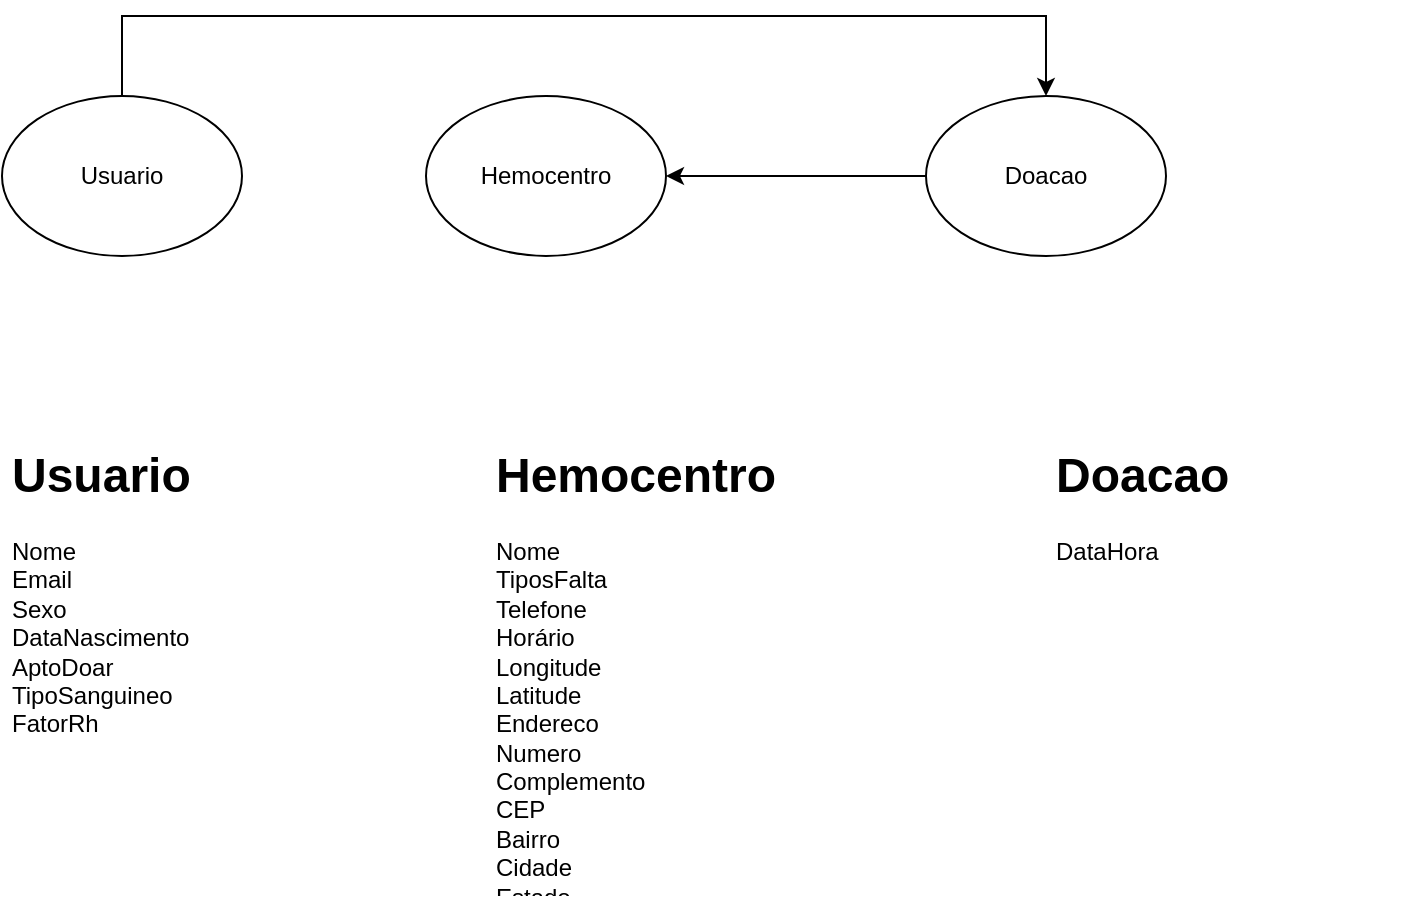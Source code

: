 <mxfile version="11.1.4" type="device"><diagram id="cadNfXS099EM1ThK2oqt" name="Edge"><mxGraphModel dx="1108" dy="512" grid="1" gridSize="10" guides="1" tooltips="1" connect="1" arrows="1" fold="1" page="1" pageScale="1" pageWidth="827" pageHeight="1169" math="0" shadow="0"><root><mxCell id="0"/><mxCell id="1" parent="0"/><mxCell id="QmQRKQyK6D1DdVINClYU-24" style="edgeStyle=orthogonalEdgeStyle;rounded=0;orthogonalLoop=1;jettySize=auto;html=1;entryX=0.5;entryY=0;entryDx=0;entryDy=0;" edge="1" parent="1" source="QmQRKQyK6D1DdVINClYU-5" target="QmQRKQyK6D1DdVINClYU-9"><mxGeometry relative="1" as="geometry"><mxPoint x="698" y="70" as="targetPoint"/><Array as="points"><mxPoint x="158" y="80"/><mxPoint x="620" y="80"/></Array></mxGeometry></mxCell><mxCell id="QmQRKQyK6D1DdVINClYU-5" value="" style="ellipse;whiteSpace=wrap;html=1;" vertex="1" parent="1"><mxGeometry x="98" y="120" width="120" height="80" as="geometry"/></mxCell><mxCell id="QmQRKQyK6D1DdVINClYU-6" value="Usuario" style="text;html=1;strokeColor=none;fillColor=none;align=center;verticalAlign=middle;whiteSpace=wrap;rounded=0;" vertex="1" parent="1"><mxGeometry x="138" y="150" width="40" height="20" as="geometry"/></mxCell><mxCell id="QmQRKQyK6D1DdVINClYU-7" value="" style="ellipse;whiteSpace=wrap;html=1;" vertex="1" parent="1"><mxGeometry x="310" y="120" width="120" height="80" as="geometry"/></mxCell><mxCell id="QmQRKQyK6D1DdVINClYU-8" value="Hemocentro" style="text;html=1;strokeColor=none;fillColor=none;align=center;verticalAlign=middle;whiteSpace=wrap;rounded=0;" vertex="1" parent="1"><mxGeometry x="350" y="150" width="40" height="20" as="geometry"/></mxCell><mxCell id="QmQRKQyK6D1DdVINClYU-26" style="edgeStyle=orthogonalEdgeStyle;rounded=0;orthogonalLoop=1;jettySize=auto;html=1;entryX=1;entryY=0.5;entryDx=0;entryDy=0;" edge="1" parent="1" source="QmQRKQyK6D1DdVINClYU-9" target="QmQRKQyK6D1DdVINClYU-7"><mxGeometry relative="1" as="geometry"/></mxCell><mxCell id="QmQRKQyK6D1DdVINClYU-9" value="" style="ellipse;whiteSpace=wrap;html=1;" vertex="1" parent="1"><mxGeometry x="560" y="120" width="120" height="80" as="geometry"/></mxCell><mxCell id="QmQRKQyK6D1DdVINClYU-10" value="Doacao" style="text;html=1;strokeColor=none;fillColor=none;align=center;verticalAlign=middle;whiteSpace=wrap;rounded=0;" vertex="1" parent="1"><mxGeometry x="600" y="150" width="40" height="20" as="geometry"/></mxCell><mxCell id="QmQRKQyK6D1DdVINClYU-22" value="&lt;h1&gt;Usuario&lt;/h1&gt;&lt;div&gt;Nome&lt;/div&gt;&lt;div&gt;Email&lt;/div&gt;&lt;div&gt;Sexo&lt;/div&gt;&lt;div&gt;DataNascimento&lt;/div&gt;&lt;div&gt;AptoDoar&lt;/div&gt;&lt;div&gt;TipoSanguineo&lt;/div&gt;&lt;div&gt;FatorRh&lt;/div&gt;" style="text;html=1;strokeColor=none;fillColor=none;spacing=5;spacingTop=-20;whiteSpace=wrap;overflow=hidden;rounded=0;" vertex="1" parent="1"><mxGeometry x="98" y="290" width="190" height="159" as="geometry"/></mxCell><mxCell id="QmQRKQyK6D1DdVINClYU-23" value="&lt;h1&gt;Hemocentro&lt;/h1&gt;&lt;div&gt;Nome&lt;/div&gt;&lt;div&gt;TiposFalta&lt;/div&gt;&lt;div&gt;Telefone&lt;/div&gt;&lt;div&gt;Horário&lt;/div&gt;&lt;div&gt;Longitude&lt;/div&gt;&lt;div&gt;Latitude&lt;/div&gt;&lt;div&gt;Endereco&lt;/div&gt;&lt;div&gt;Numero&lt;/div&gt;&lt;div&gt;Complemento&lt;/div&gt;&lt;div&gt;CEP&lt;/div&gt;&lt;div&gt;Bairro&lt;/div&gt;&lt;div&gt;Cidade&lt;/div&gt;&lt;div&gt;Estado&lt;/div&gt;" style="text;html=1;strokeColor=none;fillColor=none;spacing=5;spacingTop=-20;whiteSpace=wrap;overflow=hidden;rounded=0;" vertex="1" parent="1"><mxGeometry x="340" y="290" width="190" height="230" as="geometry"/></mxCell><mxCell id="QmQRKQyK6D1DdVINClYU-27" value="&lt;h1&gt;Doacao&lt;/h1&gt;&lt;div&gt;DataHora&lt;/div&gt;&lt;div&gt;&lt;br&gt;&lt;/div&gt;&lt;div&gt;&lt;br&gt;&lt;/div&gt;" style="text;html=1;strokeColor=none;fillColor=none;spacing=5;spacingTop=-20;whiteSpace=wrap;overflow=hidden;rounded=0;" vertex="1" parent="1"><mxGeometry x="620" y="290" width="190" height="120" as="geometry"/></mxCell></root></mxGraphModel></diagram></mxfile>